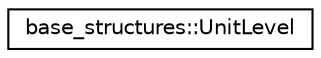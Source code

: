 digraph "Graphical Class Hierarchy"
{
  edge [fontname="Helvetica",fontsize="10",labelfontname="Helvetica",labelfontsize="10"];
  node [fontname="Helvetica",fontsize="10",shape=record];
  rankdir="LR";
  Node0 [label="base_structures::UnitLevel",height=0.2,width=0.4,color="black", fillcolor="white", style="filled",URL="$structbase__structures_1_1UnitLevel.html"];
}
